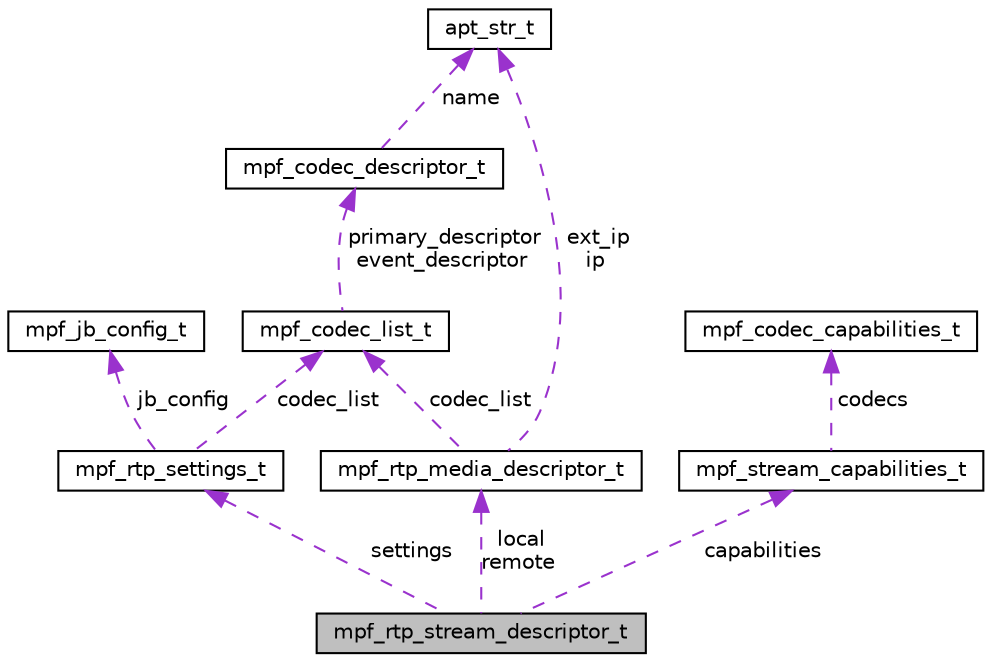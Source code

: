 digraph "mpf_rtp_stream_descriptor_t"
{
  edge [fontname="Helvetica",fontsize="10",labelfontname="Helvetica",labelfontsize="10"];
  node [fontname="Helvetica",fontsize="10",shape=record];
  Node1 [label="mpf_rtp_stream_descriptor_t",height=0.2,width=0.4,color="black", fillcolor="grey75", style="filled", fontcolor="black"];
  Node2 -> Node1 [dir="back",color="darkorchid3",fontsize="10",style="dashed",label=" settings" ,fontname="Helvetica"];
  Node2 [label="mpf_rtp_settings_t",height=0.2,width=0.4,color="black", fillcolor="white", style="filled",URL="$structmpf__rtp__settings__t.html"];
  Node3 -> Node2 [dir="back",color="darkorchid3",fontsize="10",style="dashed",label=" jb_config" ,fontname="Helvetica"];
  Node3 [label="mpf_jb_config_t",height=0.2,width=0.4,color="black", fillcolor="white", style="filled",URL="$structmpf__jb__config__t.html"];
  Node4 -> Node2 [dir="back",color="darkorchid3",fontsize="10",style="dashed",label=" codec_list" ,fontname="Helvetica"];
  Node4 [label="mpf_codec_list_t",height=0.2,width=0.4,color="black", fillcolor="white", style="filled",URL="$structmpf__codec__list__t.html"];
  Node5 -> Node4 [dir="back",color="darkorchid3",fontsize="10",style="dashed",label=" primary_descriptor\nevent_descriptor" ,fontname="Helvetica"];
  Node5 [label="mpf_codec_descriptor_t",height=0.2,width=0.4,color="black", fillcolor="white", style="filled",URL="$structmpf__codec__descriptor__t.html"];
  Node6 -> Node5 [dir="back",color="darkorchid3",fontsize="10",style="dashed",label=" name" ,fontname="Helvetica"];
  Node6 [label="apt_str_t",height=0.2,width=0.4,color="black", fillcolor="white", style="filled",URL="$structapt__str__t.html"];
  Node7 -> Node1 [dir="back",color="darkorchid3",fontsize="10",style="dashed",label=" capabilities" ,fontname="Helvetica"];
  Node7 [label="mpf_stream_capabilities_t",height=0.2,width=0.4,color="black", fillcolor="white", style="filled",URL="$structmpf__stream__capabilities__t.html"];
  Node8 -> Node7 [dir="back",color="darkorchid3",fontsize="10",style="dashed",label=" codecs" ,fontname="Helvetica"];
  Node8 [label="mpf_codec_capabilities_t",height=0.2,width=0.4,color="black", fillcolor="white", style="filled",URL="$structmpf__codec__capabilities__t.html"];
  Node9 -> Node1 [dir="back",color="darkorchid3",fontsize="10",style="dashed",label=" local\nremote" ,fontname="Helvetica"];
  Node9 [label="mpf_rtp_media_descriptor_t",height=0.2,width=0.4,color="black", fillcolor="white", style="filled",URL="$structmpf__rtp__media__descriptor__t.html"];
  Node6 -> Node9 [dir="back",color="darkorchid3",fontsize="10",style="dashed",label=" ext_ip\nip" ,fontname="Helvetica"];
  Node4 -> Node9 [dir="back",color="darkorchid3",fontsize="10",style="dashed",label=" codec_list" ,fontname="Helvetica"];
}
